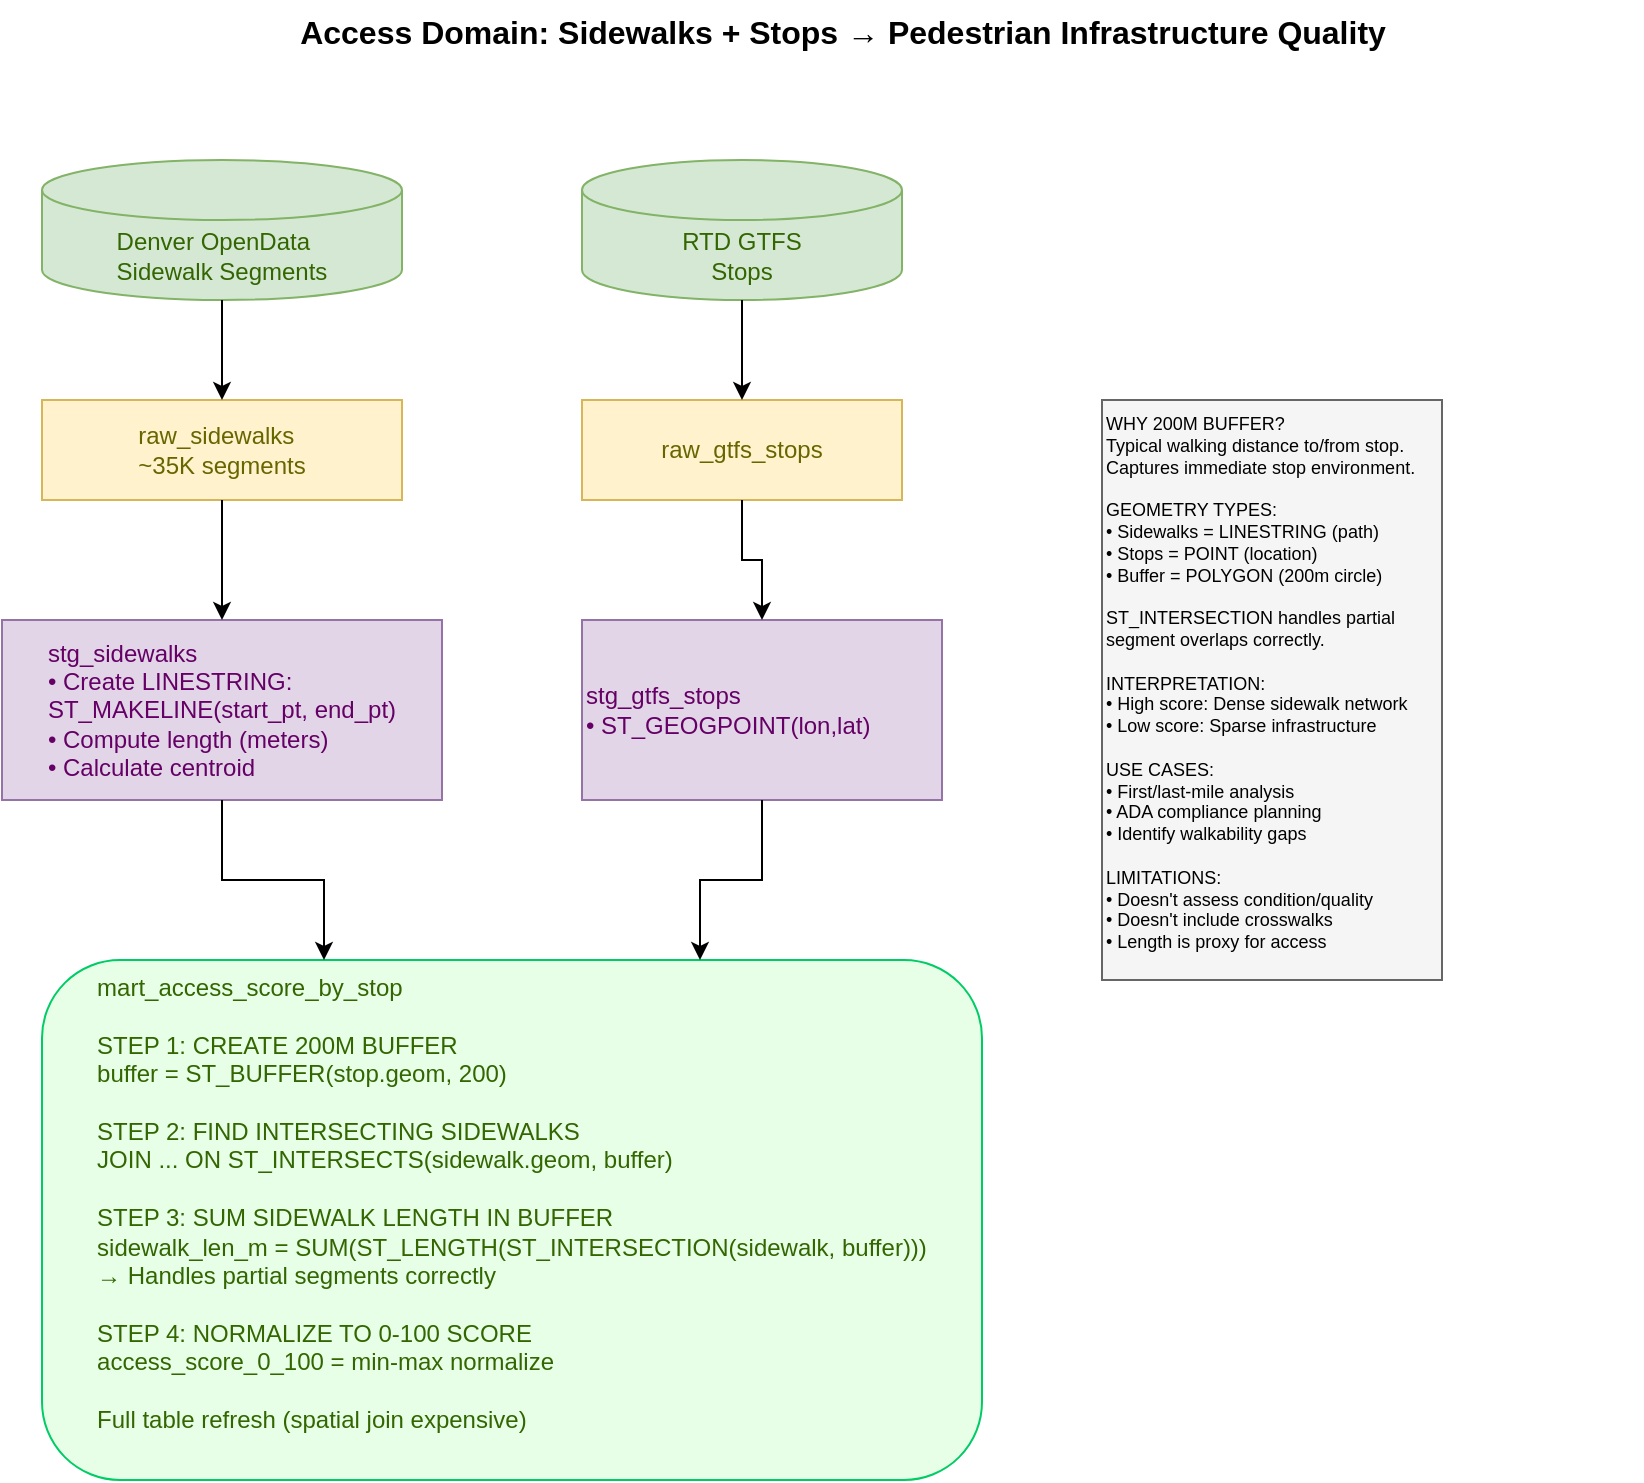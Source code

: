 <mxfile>
    <diagram id="access-lineage" name="Access Domain Lineage">
        <mxGraphModel dx="418" dy="695" grid="1" gridSize="10" guides="1" tooltips="1" connect="1" arrows="1" fold="1" page="1" pageScale="1" pageWidth="1100" pageHeight="750" math="0" shadow="0">
            <root>
                <mxCell id="0"/>
                <mxCell id="1" parent="0"/>
                <mxCell id="title" value="Access Domain: Sidewalks + Stops → Pedestrian Infrastructure Quality" style="text;html=1;strokeColor=none;fillColor=none;align=center;fontSize=16;fontStyle=1;" parent="1" vertex="1">
                    <mxGeometry x="150" y="20" width="800" height="30" as="geometry"/>
                </mxCell>
                <mxCell id="src-sidewalks" value="&lt;div style=&quot;text-align: justify;&quot;&gt;&lt;span style=&quot;background-color: transparent;&quot;&gt;&lt;font style=&quot;color: rgb(51, 102, 0);&quot;&gt;Denver OpenData&lt;/font&gt;&lt;/span&gt;&lt;/div&gt;&lt;div style=&quot;text-align: justify;&quot;&gt;&lt;span style=&quot;background-color: transparent;&quot;&gt;&lt;font style=&quot;color: rgb(51, 102, 0);&quot;&gt;Sidewalk Segments&lt;/font&gt;&lt;/span&gt;&lt;/div&gt;" style="shape=cylinder3;whiteSpace=wrap;html=1;boundedLbl=1;backgroundOutline=1;size=15;fillColor=#d5e8d4;strokeColor=#82b366;" parent="1" vertex="1">
                    <mxGeometry x="150" y="100" width="180" height="70" as="geometry"/>
                </mxCell>
                <mxCell id="src-stops" value="&lt;font style=&quot;color: rgb(51, 102, 0);&quot;&gt;RTD GTFS&lt;br&gt;Stops&lt;/font&gt;" style="shape=cylinder3;whiteSpace=wrap;html=1;boundedLbl=1;backgroundOutline=1;size=15;fillColor=#d5e8d4;strokeColor=#82b366;" parent="1" vertex="1">
                    <mxGeometry x="420" y="100" width="160" height="70" as="geometry"/>
                </mxCell>
                <mxCell id="raw-sidewalks" value="&lt;div style=&quot;text-align: justify;&quot;&gt;&lt;span style=&quot;background-color: transparent;&quot;&gt;&lt;font style=&quot;color: rgb(102, 102, 0);&quot;&gt;raw_sidewalks&lt;/font&gt;&lt;/span&gt;&lt;/div&gt;&lt;div style=&quot;text-align: justify;&quot;&gt;&lt;span style=&quot;background-color: transparent;&quot;&gt;&lt;font style=&quot;color: rgb(102, 102, 0);&quot;&gt;~35K segments&lt;/font&gt;&lt;/span&gt;&lt;/div&gt;" style="rounded=0;whiteSpace=wrap;html=1;fillColor=#fff2cc;strokeColor=#d6b656;" parent="1" vertex="1">
                    <mxGeometry x="150" y="220" width="180" height="50" as="geometry"/>
                </mxCell>
                <mxCell id="raw-stops" value="&lt;div style=&quot;text-align: justify;&quot;&gt;&lt;span style=&quot;background-color: transparent;&quot;&gt;&lt;font style=&quot;color: rgb(102, 102, 0);&quot;&gt;raw_gtfs_stops&lt;/font&gt;&lt;/span&gt;&lt;/div&gt;" style="rounded=0;whiteSpace=wrap;html=1;fillColor=#fff2cc;strokeColor=#d6b656;" parent="1" vertex="1">
                    <mxGeometry x="420" y="220" width="160" height="50" as="geometry"/>
                </mxCell>
                <mxCell id="stg-sidewalks" value="&lt;div style=&quot;text-align: justify;&quot;&gt;&lt;span style=&quot;background-color: transparent;&quot;&gt;&lt;font style=&quot;color: rgb(102, 0, 102);&quot;&gt;stg_sidewalks&lt;/font&gt;&lt;/span&gt;&lt;/div&gt;&lt;div style=&quot;text-align: justify;&quot;&gt;&lt;span style=&quot;background-color: transparent;&quot;&gt;&lt;font style=&quot;color: rgb(102, 0, 102);&quot;&gt;• Create LINESTRING:&lt;/font&gt;&lt;/span&gt;&lt;/div&gt;&lt;div style=&quot;text-align: justify;&quot;&gt;&lt;span style=&quot;background-color: transparent;&quot;&gt;&lt;font style=&quot;color: rgb(102, 0, 102);&quot;&gt;ST_MAKELINE(start_pt, end_pt)&lt;/font&gt;&lt;/span&gt;&lt;/div&gt;&lt;div style=&quot;text-align: justify;&quot;&gt;&lt;span style=&quot;background-color: transparent;&quot;&gt;&lt;font style=&quot;color: rgb(102, 0, 102);&quot;&gt;• Compute length (meters)&lt;/font&gt;&lt;/span&gt;&lt;/div&gt;&lt;div style=&quot;text-align: justify;&quot;&gt;&lt;span style=&quot;background-color: transparent;&quot;&gt;&lt;font style=&quot;color: rgb(102, 0, 102);&quot;&gt;• Calculate centroid&lt;/font&gt;&lt;/span&gt;&lt;/div&gt;" style="rounded=0;whiteSpace=wrap;html=1;fillColor=#e1d5e7;strokeColor=#9673a6;align=center;" parent="1" vertex="1">
                    <mxGeometry x="130" y="330" width="220" height="90" as="geometry"/>
                </mxCell>
                <mxCell id="stg-stops" value="&lt;div style=&quot;text-align: justify;&quot;&gt;&lt;span style=&quot;background-color: transparent;&quot;&gt;&lt;font style=&quot;color: rgb(102, 0, 102);&quot;&gt;stg_gtfs_stops&lt;/font&gt;&lt;/span&gt;&lt;/div&gt;&lt;div style=&quot;text-align: justify;&quot;&gt;&lt;span style=&quot;background-color: transparent;&quot;&gt;&lt;font style=&quot;color: rgb(102, 0, 102);&quot;&gt;• ST_GEOGPOINT(lon,lat)&lt;/font&gt;&lt;/span&gt;&lt;/div&gt;" style="rounded=0;whiteSpace=wrap;html=1;fillColor=#e1d5e7;strokeColor=#9673a6;align=left;" parent="1" vertex="1">
                    <mxGeometry x="420" y="330" width="180" height="90" as="geometry"/>
                </mxCell>
                <mxCell id="mart" value="&lt;div style=&quot;text-align: justify;&quot;&gt;&lt;span style=&quot;background-color: transparent; font-weight: normal;&quot;&gt;&lt;font style=&quot;color: rgb(51, 102, 0);&quot;&gt;mart_access_score_by_stop&lt;/font&gt;&lt;/span&gt;&lt;/div&gt;&lt;div style=&quot;text-align: justify;&quot;&gt;&lt;span style=&quot;font-weight: normal;&quot;&gt;&lt;font style=&quot;color: rgb(51, 102, 0);&quot;&gt;&lt;br&gt;&lt;/font&gt;&lt;/span&gt;&lt;/div&gt;&lt;div style=&quot;text-align: justify;&quot;&gt;&lt;span style=&quot;background-color: transparent; font-weight: normal;&quot;&gt;&lt;font style=&quot;color: rgb(51, 102, 0);&quot;&gt;STEP 1: CREATE 200M BUFFER&lt;/font&gt;&lt;/span&gt;&lt;/div&gt;&lt;div style=&quot;text-align: justify;&quot;&gt;&lt;span style=&quot;background-color: transparent; font-weight: normal;&quot;&gt;&lt;font style=&quot;color: rgb(51, 102, 0);&quot;&gt;buffer = ST_BUFFER(stop.geom, 200)&lt;/font&gt;&lt;/span&gt;&lt;/div&gt;&lt;div style=&quot;text-align: justify;&quot;&gt;&lt;span style=&quot;font-weight: normal;&quot;&gt;&lt;font style=&quot;color: rgb(51, 102, 0);&quot;&gt;&lt;br&gt;&lt;/font&gt;&lt;/span&gt;&lt;/div&gt;&lt;div style=&quot;text-align: justify;&quot;&gt;&lt;span style=&quot;background-color: transparent; font-weight: normal;&quot;&gt;&lt;font style=&quot;color: rgb(51, 102, 0);&quot;&gt;STEP 2: FIND INTERSECTING SIDEWALKS&lt;/font&gt;&lt;/span&gt;&lt;/div&gt;&lt;div style=&quot;text-align: justify;&quot;&gt;&lt;span style=&quot;background-color: transparent; font-weight: normal;&quot;&gt;&lt;font style=&quot;color: rgb(51, 102, 0);&quot;&gt;JOIN ... ON ST_INTERSECTS(sidewalk.geom, buffer)&lt;/font&gt;&lt;/span&gt;&lt;/div&gt;&lt;div style=&quot;text-align: justify;&quot;&gt;&lt;span style=&quot;font-weight: normal;&quot;&gt;&lt;font style=&quot;color: rgb(51, 102, 0);&quot;&gt;&lt;br&gt;&lt;/font&gt;&lt;/span&gt;&lt;/div&gt;&lt;div style=&quot;text-align: justify;&quot;&gt;&lt;span style=&quot;background-color: transparent; font-weight: normal;&quot;&gt;&lt;font style=&quot;color: rgb(51, 102, 0);&quot;&gt;STEP 3: SUM SIDEWALK LENGTH IN BUFFER&lt;/font&gt;&lt;/span&gt;&lt;/div&gt;&lt;div style=&quot;text-align: justify;&quot;&gt;&lt;span style=&quot;background-color: transparent; font-weight: normal;&quot;&gt;&lt;font style=&quot;color: rgb(51, 102, 0);&quot;&gt;sidewalk_len_m = SUM(ST_LENGTH(ST_INTERSECTION(sidewalk, buffer)))&lt;/font&gt;&lt;/span&gt;&lt;/div&gt;&lt;div style=&quot;text-align: justify;&quot;&gt;&lt;span style=&quot;background-color: transparent; font-weight: normal;&quot;&gt;&lt;font style=&quot;color: rgb(51, 102, 0);&quot;&gt;→ Handles partial segments correctly&lt;/font&gt;&lt;/span&gt;&lt;/div&gt;&lt;div style=&quot;text-align: justify;&quot;&gt;&lt;span style=&quot;font-weight: normal;&quot;&gt;&lt;font style=&quot;color: rgb(51, 102, 0);&quot;&gt;&lt;br&gt;&lt;/font&gt;&lt;/span&gt;&lt;/div&gt;&lt;div style=&quot;text-align: justify;&quot;&gt;&lt;span style=&quot;background-color: transparent; font-weight: normal;&quot;&gt;&lt;font style=&quot;color: rgb(51, 102, 0);&quot;&gt;STEP 4: NORMALIZE TO 0-100 SCORE&lt;/font&gt;&lt;/span&gt;&lt;/div&gt;&lt;div style=&quot;text-align: justify;&quot;&gt;&lt;span style=&quot;background-color: transparent; font-weight: normal;&quot;&gt;&lt;font style=&quot;color: rgb(51, 102, 0);&quot;&gt;access_score_0_100 = min-max normalize&lt;/font&gt;&lt;/span&gt;&lt;/div&gt;&lt;div style=&quot;text-align: justify;&quot;&gt;&lt;span style=&quot;font-weight: normal;&quot;&gt;&lt;font style=&quot;color: rgb(51, 102, 0);&quot;&gt;&lt;br&gt;&lt;/font&gt;&lt;/span&gt;&lt;/div&gt;&lt;div style=&quot;text-align: justify;&quot;&gt;&lt;span style=&quot;background-color: transparent; font-weight: normal;&quot;&gt;&lt;font style=&quot;color: rgb(51, 102, 0);&quot;&gt;Full table refresh (spatial join expensive)&lt;/font&gt;&lt;/span&gt;&lt;/div&gt;" style="rounded=1;whiteSpace=wrap;html=1;fillColor=#e6ffe6;strokeColor=#00cc66;align=center;verticalAlign=top;fontStyle=1;" parent="1" vertex="1">
                    <mxGeometry x="150" y="500" width="470" height="260" as="geometry"/>
                </mxCell>
                <mxCell id="e1" value="" style="edgeStyle=orthogonalEdgeStyle;rounded=0;html=1;" parent="1" source="src-sidewalks" target="raw-sidewalks" edge="1">
                    <mxGeometry relative="1" as="geometry"/>
                </mxCell>
                <mxCell id="e2" value="" style="edgeStyle=orthogonalEdgeStyle;rounded=0;html=1;" parent="1" source="src-stops" target="raw-stops" edge="1">
                    <mxGeometry relative="1" as="geometry"/>
                </mxCell>
                <mxCell id="e3" value="" style="edgeStyle=orthogonalEdgeStyle;rounded=0;html=1;" parent="1" source="raw-sidewalks" target="stg-sidewalks" edge="1">
                    <mxGeometry relative="1" as="geometry"/>
                </mxCell>
                <mxCell id="e4" value="" style="edgeStyle=orthogonalEdgeStyle;rounded=0;html=1;" parent="1" source="raw-stops" target="stg-stops" edge="1">
                    <mxGeometry relative="1" as="geometry"/>
                </mxCell>
                <mxCell id="e5" value="" style="edgeStyle=orthogonalEdgeStyle;rounded=0;html=1;exitX=0.5;exitY=1;entryX=0.3;entryY=0;" parent="1" source="stg-sidewalks" target="mart" edge="1">
                    <mxGeometry relative="1" as="geometry"/>
                </mxCell>
                <mxCell id="e6" value="" style="edgeStyle=orthogonalEdgeStyle;rounded=0;html=1;exitX=0.5;exitY=1;entryX=0.7;entryY=0;" parent="1" source="stg-stops" target="mart" edge="1">
                    <mxGeometry relative="1" as="geometry"/>
                </mxCell>
                <mxCell id="notes" value="WHY 200M BUFFER?&#xa;Typical walking distance to/from stop.&#xa;Captures immediate stop environment.&#xa;&#xa;GEOMETRY TYPES:&#xa;• Sidewalks = LINESTRING (path)&#xa;• Stops = POINT (location)&#xa;• Buffer = POLYGON (200m circle)&#xa;&#xa;ST_INTERSECTION handles partial&#xa;segment overlaps correctly.&#xa;&#xa;INTERPRETATION:&#xa;• High score: Dense sidewalk network&#xa;• Low score: Sparse infrastructure&#xa;&#xa;USE CASES:&#xa;• First/last-mile analysis&#xa;• ADA compliance planning&#xa;• Identify walkability gaps&#xa;&#xa;LIMITATIONS:&#xa;• Doesn&#39;t assess condition/quality&#xa;• Doesn&#39;t include crosswalks&#xa;• Length is proxy for access" style="rounded=0;whiteSpace=wrap;html=1;fillColor=#f5f5f5;strokeColor=#666666;align=left;verticalAlign=top;fontSize=9;" parent="1" vertex="1">
                    <mxGeometry x="680" y="220" width="170" height="290" as="geometry"/>
                </mxCell>
            </root>
        </mxGraphModel>
    </diagram>
</mxfile>